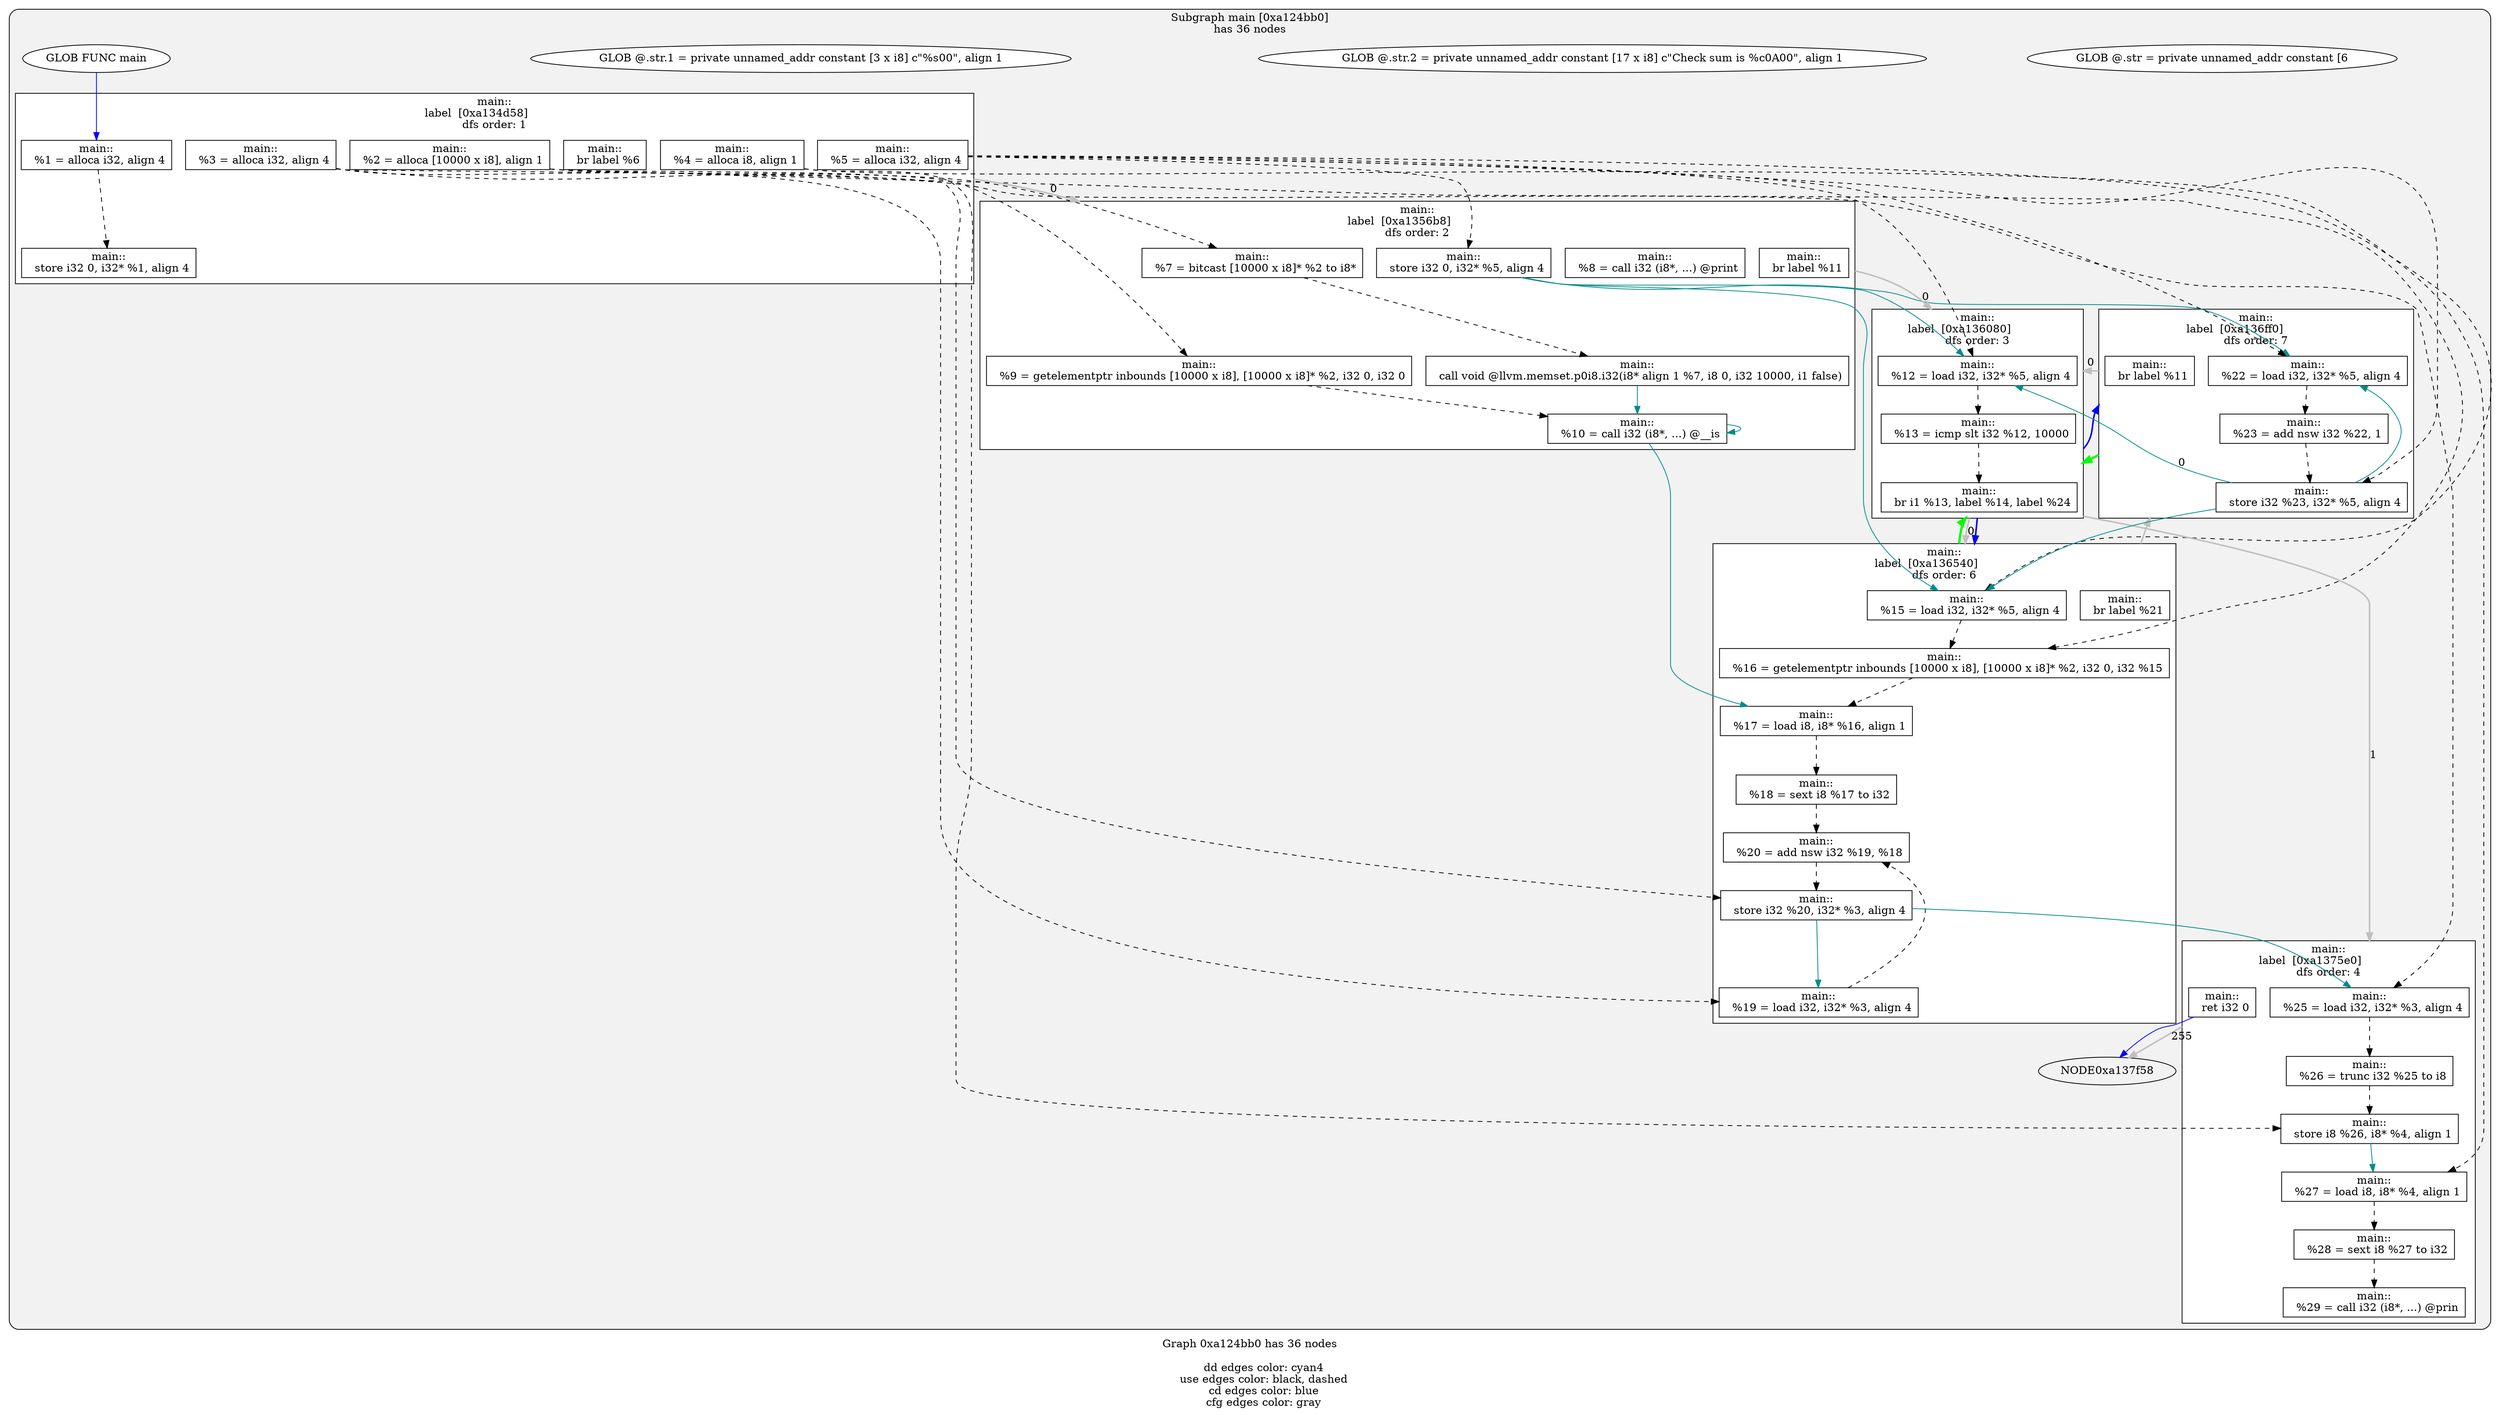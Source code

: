 digraph "DependenceGraph" {
	compound=true label="Graph 0xa124bb0 has 36 nodes\n
	dd edges color: cyan4
	use edges color: black, dashed
	cd edges color: blue
	cfg edges color: gray"

	/* subgraph 0xa124bb0 nodes */
	subgraph cluster_0xa124bb0 {
		style="filled, rounded" fillcolor=gray95
		label="Subgraph main [0xa124bb0]\nhas 36 nodes
"
		/* Basic Block main::
label  [0xa1356b8] */
		subgraph cluster_bb_0xa1356b8 {
			style=filled fillcolor=white
			label="main::
label  [0xa1356b8]		\ndfs order: 2"
			NODE0xa1357c8 [shape=rect label="0xa12b614"]
			NODE0xa1358f8 [shape=rect label="0xa12b674"]
			NODE0xa135a40 [shape=rect label="0xa12b6b8"]
			NODE0xa135b88 [shape=rect label="0xa12b70c"]
			NODE0xa135cb8 [shape=rect label="0xa12b75c"]
			NODE0xa135e00 [shape=rect label="0xa12b7a0"]
			NODE0xa135f30 [shape=rect label="0xa12b7d4"]
		} /* cluster_bb_0xa1356b8 */

		/* Basic Block main::
label  [0xa134d58] */
		subgraph cluster_bb_0xa134d58 {
			style=filled fillcolor=white
			label="main::
label  [0xa134d58]		\ndfs order: 1"
			NODE0xa134e68 [shape=rect label="0xa12b06c"]
			NODE0xa134f88 [shape=rect label="0xa12b0a4"]
			NODE0xa1350a8 [shape=rect label="0xa12b4fc"]
			NODE0xa1351d8 [shape=rect label="0xa12b534"]
			NODE0xa135308 [shape=rect label="0xa12b56c"]
			NODE0xa135438 [shape=rect label="0xa12b5b0"]
			NODE0xa135568 [shape=rect label="0xa12b5e4"]
		} /* cluster_bb_0xa134d58 */

		/* Basic Block main::
label  [0xa136080] */
		subgraph cluster_bb_0xa136080 {
			style=filled fillcolor=white
			label="main::
label  [0xa136080]		\ndfs order: 3"
			NODE0xa136190 [shape=rect label="0xa12b804"]
			NODE0xa1362c0 [shape=rect label="0xa12b848"]
			NODE0xa1363f0 [shape=rect label="0xa12b894"]
		} /* cluster_bb_0xa136080 */

		/* Basic Block main::
label  [0xa136540] */
		subgraph cluster_bb_0xa136540 {
			style=filled fillcolor=white
			label="main::
label  [0xa136540]		\ndfs order: 6"
			NODE0xa136650 [shape=rect label="0xa12b8c4"]
			NODE0xa136780 [shape=rect label="0xa12b914"]
			NODE0xa1368b0 [shape=rect label="0xa12b94c"]
			NODE0xa1369e0 [shape=rect label="0xa12aca4"]
			NODE0xa136b10 [shape=rect label="0xa12acd4"]
			NODE0xa136c40 [shape=rect label="0xa12ad18"]
			NODE0xa136d70 [shape=rect label="0xa12ad58"]
			NODE0xa136ea0 [shape=rect label="0xa12ad8c"]
		} /* cluster_bb_0xa136540 */

		/* Basic Block main::
label  [0xa136ff0] */
		subgraph cluster_bb_0xa136ff0 {
			style=filled fillcolor=white
			label="main::
label  [0xa136ff0]		\ndfs order: 7"
			NODE0xa137100 [shape=rect label="0xa12b984"]
			NODE0xa137230 [shape=rect label="0xa12b9c8"]
			NODE0xa137360 [shape=rect label="0xa12ba08"]
			NODE0xa137490 [shape=rect label="0xa12ba3c"]
		} /* cluster_bb_0xa136ff0 */

		/* Basic Block main::
label  [0xa1375e0] */
		subgraph cluster_bb_0xa1375e0 {
			style=filled fillcolor=white
			label="main::
label  [0xa1375e0]		\ndfs order: 4"
			NODE0xa1376f0 [shape=rect label="0xa12ba6c"]
			NODE0xa137820 [shape=rect label="0xa12baa4"]
			NODE0xa137950 [shape=rect label="0xa12bae0"]
			NODE0xa137a80 [shape=rect label="0xa129374"]
			NODE0xa137bb0 [shape=rect label="0xa1293ac"]
			NODE0xa137ce0 [shape=rect label="0xa1293f4"]
			NODE0xa137e28 [shape=rect label="0xa12942c"]
		} /* cluster_bb_0xa1375e0 */

	NODE0xa135f30 -> NODE0xa136190 [penwidth=2 label="0"  ltail=cluster_bb_0xa1356b8  lhead=cluster_bb_0xa136080  color="gray"]
	NODE0xa135568 -> NODE0xa1357c8 [penwidth=2 label="0"  ltail=cluster_bb_0xa134d58  lhead=cluster_bb_0xa1356b8  color="gray"]
	NODE0xa1363f0 -> NODE0xa136650 [penwidth=2 label="0"  ltail=cluster_bb_0xa136080  lhead=cluster_bb_0xa136540  color="gray"]
	NODE0xa1363f0 -> NODE0xa1376f0 [penwidth=2 label="1"  ltail=cluster_bb_0xa136080  lhead=cluster_bb_0xa1375e0  color="gray"]
	NODE0xa1363f0 -> NODE0xa136650 [penwidth=2 color=blue  ltail=cluster_bb_0xa136080  lhead=cluster_bb_0xa136540]
	NODE0xa1363f0 -> NODE0xa137100 [penwidth=2 color=blue  ltail=cluster_bb_0xa136080  lhead=cluster_bb_0xa136ff0]
	NODE0xa136ea0 -> NODE0xa137100 [penwidth=2 label="0"  ltail=cluster_bb_0xa136540  lhead=cluster_bb_0xa136ff0  color="gray"]
	/* post-dominance frontiers */
NODE0xa136650 -> NODE0xa1363f0 [penwidth=3 color=green  ltail=cluster_bb_0xa136540  lhead=cluster_bb_0xa136080 constraint=false]
	NODE0xa137490 -> NODE0xa136190 [penwidth=2 label="0"  ltail=cluster_bb_0xa136ff0  lhead=cluster_bb_0xa136080  color="gray"]
	/* post-dominance frontiers */
NODE0xa137100 -> NODE0xa1363f0 [penwidth=3 color=green  ltail=cluster_bb_0xa136ff0  lhead=cluster_bb_0xa136080 constraint=false]
	NODE0xa137e28 -> NODE0xa137f58 [penwidth=2 label="255"  ltail=cluster_bb_0xa1375e0  lhead=cluster_bb_0xa138058  color="gray"]
		NODE0xa137a80 [label="main::
  %27 = load i8, i8* %4, align 1" style=filled fillcolor=white]
		/* -- node 0xa129374
		 * ------------------------------------------- */
		/* DD edges */
		/* USE edges */
		NODE0xa137a80 -> NODE0xa137bb0 [color="black" rank=max style="dashed"]
		/* CD edges */
		/* ID edges */
		NODE0xa137bb0 [label="main::
  %28 = sext i8 %27 to i32" style=filled fillcolor=white]
		/* -- node 0xa1293ac
		 * ------------------------------------------- */
		/* DD edges */
		/* USE edges */
		NODE0xa137bb0 -> NODE0xa137ce0 [color="black" rank=max style="dashed"]
		/* CD edges */
		/* ID edges */
		NODE0xa137ce0 [label="main::
  %29 = call i32 (i8*, ...) @prin" style=filled fillcolor=white]
		/* -- node 0xa1293f4
		 * ------------------------------------------- */
		/* DD edges */
		/* USE edges */
		/* CD edges */
		/* ID edges */
		NODE0xa137e28 [label="main::
  ret i32 0" style=filled fillcolor=white]
		/* -- node 0xa12942c
		 * ------------------------------------------- */
		/* DD edges */
		/* USE edges */
		/* CD edges */
		NODE0xa137e28 -> NODE0xa137f58 [color="blue"]
		/* ID edges */
		NODE0xa1369e0 [label="main::
  %18 = sext i8 %17 to i32" style=filled fillcolor=white]
		/* -- node 0xa12aca4
		 * ------------------------------------------- */
		/* DD edges */
		/* USE edges */
		NODE0xa1369e0 -> NODE0xa136c40 [color="black" rank=max style="dashed"]
		/* CD edges */
		/* ID edges */
		NODE0xa136b10 [label="main::
  %19 = load i32, i32* %3, align 4" style=filled fillcolor=white]
		/* -- node 0xa12acd4
		 * ------------------------------------------- */
		/* DD edges */
		/* USE edges */
		NODE0xa136b10 -> NODE0xa136c40 [color="black" rank=max style="dashed"]
		/* CD edges */
		/* ID edges */
		NODE0xa136c40 [label="main::
  %20 = add nsw i32 %19, %18" style=filled fillcolor=white]
		/* -- node 0xa12ad18
		 * ------------------------------------------- */
		/* DD edges */
		/* USE edges */
		NODE0xa136c40 -> NODE0xa136d70 [color="black" rank=max style="dashed"]
		/* CD edges */
		/* ID edges */
		NODE0xa136d70 [label="main::
  store i32 %20, i32* %3, align 4" style=filled fillcolor=white]
		/* -- node 0xa12ad58
		 * ------------------------------------------- */
		/* DD edges */
		NODE0xa136d70 -> NODE0xa136b10 [color="cyan4" rank=max]
		NODE0xa136d70 -> NODE0xa1376f0 [color="cyan4" rank=max]
		/* USE edges */
		/* CD edges */
		/* ID edges */
		NODE0xa136ea0 [label="main::
  br label %21" style=filled fillcolor=white]
		/* -- node 0xa12ad8c
		 * ------------------------------------------- */
		/* DD edges */
		/* USE edges */
		/* CD edges */
		/* ID edges */
		NODE0xa134e68 [label="main::
  %1 = alloca i32, align 4" style=filled fillcolor=white]
		/* -- node 0xa12b06c
		 * ------------------------------------------- */
		/* DD edges */
		/* USE edges */
		NODE0xa134e68 -> NODE0xa135438 [color="black" rank=max style="dashed"]
		/* CD edges */
		/* ID edges */
		NODE0xa134f88 [label="main::
  %2 = alloca [10000 x i8], align 1" style=filled fillcolor=white]
		/* -- node 0xa12b0a4
		 * ------------------------------------------- */
		/* DD edges */
		/* USE edges */
		NODE0xa134f88 -> NODE0xa1357c8 [color="black" rank=max style="dashed"]
		NODE0xa134f88 -> NODE0xa135b88 [color="black" rank=max style="dashed"]
		NODE0xa134f88 -> NODE0xa136780 [color="black" rank=max style="dashed"]
		/* CD edges */
		/* ID edges */
		NODE0xa1350a8 [label="main::
  %3 = alloca i32, align 4" style=filled fillcolor=white]
		/* -- node 0xa12b4fc
		 * ------------------------------------------- */
		/* DD edges */
		/* USE edges */
		NODE0xa1350a8 -> NODE0xa136b10 [color="black" rank=max style="dashed"]
		NODE0xa1350a8 -> NODE0xa136d70 [color="black" rank=max style="dashed"]
		NODE0xa1350a8 -> NODE0xa1376f0 [color="black" rank=max style="dashed"]
		/* CD edges */
		/* ID edges */
		NODE0xa1351d8 [label="main::
  %4 = alloca i8, align 1" style=filled fillcolor=white]
		/* -- node 0xa12b534
		 * ------------------------------------------- */
		/* DD edges */
		/* USE edges */
		NODE0xa1351d8 -> NODE0xa137950 [color="black" rank=max style="dashed"]
		NODE0xa1351d8 -> NODE0xa137a80 [color="black" rank=max style="dashed"]
		/* CD edges */
		/* ID edges */
		NODE0xa135308 [label="main::
  %5 = alloca i32, align 4" style=filled fillcolor=white]
		/* -- node 0xa12b56c
		 * ------------------------------------------- */
		/* DD edges */
		/* USE edges */
		NODE0xa135308 -> NODE0xa135e00 [color="black" rank=max style="dashed"]
		NODE0xa135308 -> NODE0xa136190 [color="black" rank=max style="dashed"]
		NODE0xa135308 -> NODE0xa136650 [color="black" rank=max style="dashed"]
		NODE0xa135308 -> NODE0xa137100 [color="black" rank=max style="dashed"]
		NODE0xa135308 -> NODE0xa137360 [color="black" rank=max style="dashed"]
		/* CD edges */
		/* ID edges */
		NODE0xa135438 [label="main::
  store i32 0, i32* %1, align 4" style=filled fillcolor=white]
		/* -- node 0xa12b5b0
		 * ------------------------------------------- */
		/* DD edges */
		/* USE edges */
		/* CD edges */
		/* ID edges */
		NODE0xa135568 [label="main::
  br label %6" style=filled fillcolor=white]
		/* -- node 0xa12b5e4
		 * ------------------------------------------- */
		/* DD edges */
		/* USE edges */
		/* CD edges */
		/* ID edges */
		NODE0xa1357c8 [label="main::
  %7 = bitcast [10000 x i8]* %2 to i8*" style=filled fillcolor=white]
		/* -- node 0xa12b614
		 * ------------------------------------------- */
		/* DD edges */
		/* USE edges */
		NODE0xa1357c8 -> NODE0xa1358f8 [color="black" rank=max style="dashed"]
		/* CD edges */
		/* ID edges */
		NODE0xa1358f8 [label="main::
  call void @llvm.memset.p0i8.i32(i8* align 1 %7, i8 0, i32 10000, i1 false)" style=filled fillcolor=white]
		/* -- node 0xa12b674
		 * ------------------------------------------- */
		/* DD edges */
		NODE0xa1358f8 -> NODE0xa135cb8 [color="cyan4" rank=max]
		/* USE edges */
		/* CD edges */
		/* ID edges */
		NODE0xa135a40 [label="main::
  %8 = call i32 (i8*, ...) @print" style=filled fillcolor=white]
		/* -- node 0xa12b6b8
		 * ------------------------------------------- */
		/* DD edges */
		/* USE edges */
		/* CD edges */
		/* ID edges */
		NODE0xa135b88 [label="main::
  %9 = getelementptr inbounds [10000 x i8], [10000 x i8]* %2, i32 0, i32 0" style=filled fillcolor=white]
		/* -- node 0xa12b70c
		 * ------------------------------------------- */
		/* DD edges */
		/* USE edges */
		NODE0xa135b88 -> NODE0xa135cb8 [color="black" rank=max style="dashed"]
		/* CD edges */
		/* ID edges */
		NODE0xa135cb8 [label="main::
  %10 = call i32 (i8*, ...) @__is" style=filled fillcolor=white]
		/* -- node 0xa12b75c
		 * ------------------------------------------- */
		/* DD edges */
		NODE0xa135cb8 -> NODE0xa135cb8 [color="cyan4" rank=max]
		NODE0xa135cb8 -> NODE0xa1368b0 [color="cyan4" rank=max]
		/* USE edges */
		/* CD edges */
		/* ID edges */
		NODE0xa135e00 [label="main::
  store i32 0, i32* %5, align 4" style=filled fillcolor=white]
		/* -- node 0xa12b7a0
		 * ------------------------------------------- */
		/* DD edges */
		NODE0xa135e00 -> NODE0xa136190 [color="cyan4" rank=max]
		NODE0xa135e00 -> NODE0xa136650 [color="cyan4" rank=max]
		NODE0xa135e00 -> NODE0xa137100 [color="cyan4" rank=max]
		/* USE edges */
		/* CD edges */
		/* ID edges */
		NODE0xa135f30 [label="main::
  br label %11" style=filled fillcolor=white]
		/* -- node 0xa12b7d4
		 * ------------------------------------------- */
		/* DD edges */
		/* USE edges */
		/* CD edges */
		/* ID edges */
		NODE0xa136190 [label="main::
  %12 = load i32, i32* %5, align 4" style=filled fillcolor=white]
		/* -- node 0xa12b804
		 * ------------------------------------------- */
		/* DD edges */
		/* USE edges */
		NODE0xa136190 -> NODE0xa1362c0 [color="black" rank=max style="dashed"]
		/* CD edges */
		/* ID edges */
		NODE0xa1362c0 [label="main::
  %13 = icmp slt i32 %12, 10000" style=filled fillcolor=white]
		/* -- node 0xa12b848
		 * ------------------------------------------- */
		/* DD edges */
		/* USE edges */
		NODE0xa1362c0 -> NODE0xa1363f0 [color="black" rank=max style="dashed"]
		/* CD edges */
		/* ID edges */
		NODE0xa1363f0 [label="main::
  br i1 %13, label %14, label %24" style=filled fillcolor=white]
		/* -- node 0xa12b894
		 * ------------------------------------------- */
		/* DD edges */
		/* USE edges */
		/* CD edges */
		/* ID edges */
		NODE0xa136650 [label="main::
  %15 = load i32, i32* %5, align 4" style=filled fillcolor=white]
		/* -- node 0xa12b8c4
		 * ------------------------------------------- */
		/* DD edges */
		/* USE edges */
		NODE0xa136650 -> NODE0xa136780 [color="black" rank=max style="dashed"]
		/* CD edges */
		/* ID edges */
		NODE0xa136780 [label="main::
  %16 = getelementptr inbounds [10000 x i8], [10000 x i8]* %2, i32 0, i32 %15" style=filled fillcolor=white]
		/* -- node 0xa12b914
		 * ------------------------------------------- */
		/* DD edges */
		/* USE edges */
		NODE0xa136780 -> NODE0xa1368b0 [color="black" rank=max style="dashed"]
		/* CD edges */
		/* ID edges */
		NODE0xa1368b0 [label="main::
  %17 = load i8, i8* %16, align 1" style=filled fillcolor=white]
		/* -- node 0xa12b94c
		 * ------------------------------------------- */
		/* DD edges */
		/* USE edges */
		NODE0xa1368b0 -> NODE0xa1369e0 [color="black" rank=max style="dashed"]
		/* CD edges */
		/* ID edges */
		NODE0xa137100 [label="main::
  %22 = load i32, i32* %5, align 4" style=filled fillcolor=white]
		/* -- node 0xa12b984
		 * ------------------------------------------- */
		/* DD edges */
		/* USE edges */
		NODE0xa137100 -> NODE0xa137230 [color="black" rank=max style="dashed"]
		/* CD edges */
		/* ID edges */
		NODE0xa137230 [label="main::
  %23 = add nsw i32 %22, 1" style=filled fillcolor=white]
		/* -- node 0xa12b9c8
		 * ------------------------------------------- */
		/* DD edges */
		/* USE edges */
		NODE0xa137230 -> NODE0xa137360 [color="black" rank=max style="dashed"]
		/* CD edges */
		/* ID edges */
		NODE0xa137360 [label="main::
  store i32 %23, i32* %5, align 4" style=filled fillcolor=white]
		/* -- node 0xa12ba08
		 * ------------------------------------------- */
		/* DD edges */
		NODE0xa137360 -> NODE0xa136190 [color="cyan4" rank=max]
		NODE0xa137360 -> NODE0xa136650 [color="cyan4" rank=max]
		NODE0xa137360 -> NODE0xa137100 [color="cyan4" rank=max]
		/* USE edges */
		/* CD edges */
		/* ID edges */
		NODE0xa137490 [label="main::
  br label %11" style=filled fillcolor=white]
		/* -- node 0xa12ba3c
		 * ------------------------------------------- */
		/* DD edges */
		/* USE edges */
		/* CD edges */
		/* ID edges */
		NODE0xa1376f0 [label="main::
  %25 = load i32, i32* %3, align 4" style=filled fillcolor=white]
		/* -- node 0xa12ba6c
		 * ------------------------------------------- */
		/* DD edges */
		/* USE edges */
		NODE0xa1376f0 -> NODE0xa137820 [color="black" rank=max style="dashed"]
		/* CD edges */
		/* ID edges */
		NODE0xa137820 [label="main::
  %26 = trunc i32 %25 to i8" style=filled fillcolor=white]
		/* -- node 0xa12baa4
		 * ------------------------------------------- */
		/* DD edges */
		/* USE edges */
		NODE0xa137820 -> NODE0xa137950 [color="black" rank=max style="dashed"]
		/* CD edges */
		/* ID edges */
		NODE0xa137950 [label="main::
  store i8 %26, i8* %4, align 1" style=filled fillcolor=white]
		/* -- node 0xa12bae0
		 * ------------------------------------------- */
		/* DD edges */
		NODE0xa137950 -> NODE0xa137a80 [color="cyan4" rank=max]
		/* USE edges */
		/* CD edges */
		/* ID edges */
		NODE0xa134958 [label="GLOB @.str = private unnamed_addr constant [6" style=filled fillcolor=white]
		/* -- node 0xa128cb4
		 * ------------------------------------------- */
		/* DD edges */
		/* USE edges */
		/* CD edges */
		/* ID edges */
		NODE0xa134b58 [label="GLOB @.str.2 = private unnamed_addr constant [17 x i8] c\"Check sum is %c\0A\00\", align 1" style=filled fillcolor=white]
		/* -- node 0xa129c9c
		 * ------------------------------------------- */
		/* DD edges */
		/* USE edges */
		/* CD edges */
		/* ID edges */
		NODE0xa134a58 [label="GLOB @.str.1 = private unnamed_addr constant [3 x i8] c\"%s\00\", align 1" style=filled fillcolor=white]
		/* -- node 0xa129e84
		 * ------------------------------------------- */
		/* DD edges */
		/* USE edges */
		/* CD edges */
		/* ID edges */
		NODE0xa134c58 [label="GLOB FUNC main" style=filled fillcolor=white]
		/* -- node 0xa12a024
		 * ------------------------------------------- */
		/* DD edges */
		/* USE edges */
		/* CD edges */
		NODE0xa134c58 -> NODE0xa134e68 [color="blue"]
		/* ID edges */
	}
}
